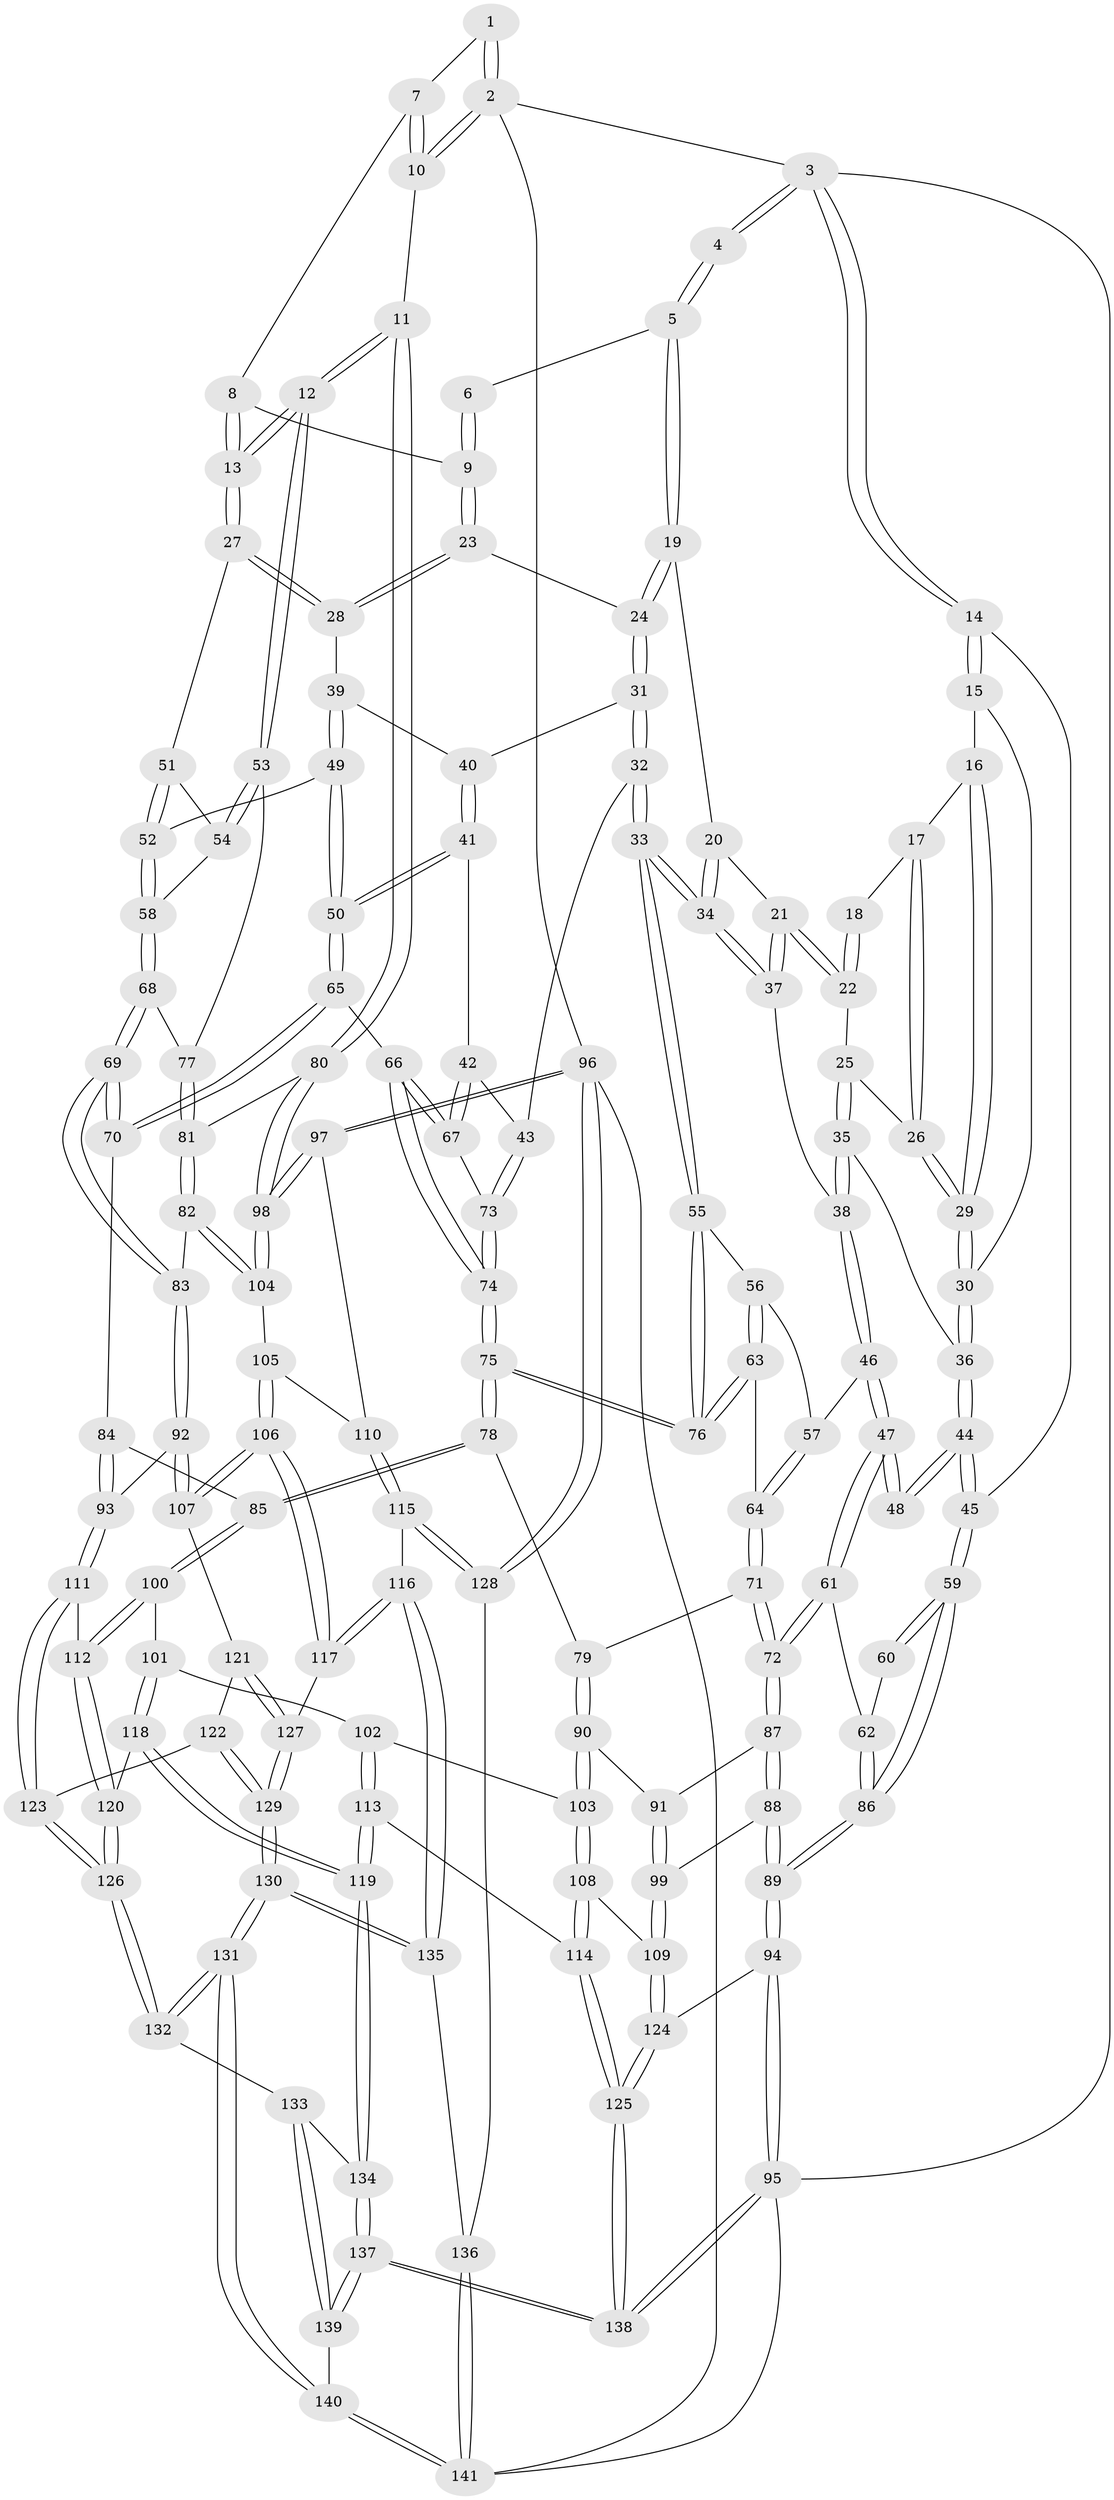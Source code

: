 // Generated by graph-tools (version 1.1) at 2025/51/03/09/25 03:51:01]
// undirected, 141 vertices, 349 edges
graph export_dot {
graph [start="1"]
  node [color=gray90,style=filled];
  1 [pos="+0.8280641477159667+0"];
  2 [pos="+1+0"];
  3 [pos="+0+0"];
  4 [pos="+0.248682922850659+0"];
  5 [pos="+0.4400965998955634+0"];
  6 [pos="+0.8027544519357949+0"];
  7 [pos="+0.8914372593658939+0.02597502966409999"];
  8 [pos="+0.8905783848394336+0.0365637722732609"];
  9 [pos="+0.77352471692655+0.050527661258595445"];
  10 [pos="+1+0.11590448784470588"];
  11 [pos="+1+0.2776401379308771"];
  12 [pos="+1+0.27342848056978136"];
  13 [pos="+0.9160215151168983+0.18837612485307034"];
  14 [pos="+0+0"];
  15 [pos="+0+0.03197190544586343"];
  16 [pos="+0.07052204373361469+0.11668821849263188"];
  17 [pos="+0.12994586962288718+0.09446216128332194"];
  18 [pos="+0.24487117669721728+0"];
  19 [pos="+0.4906297946766795+0.002062984715196469"];
  20 [pos="+0.40797511532588776+0.09332921624714545"];
  21 [pos="+0.31920574989536393+0.1799236656382762"];
  22 [pos="+0.2497527444279817+0.10547673085743552"];
  23 [pos="+0.7699603798406115+0.07626252318525507"];
  24 [pos="+0.5223655964669979+0.06313029700840116"];
  25 [pos="+0.20502410374029614+0.1593538896272303"];
  26 [pos="+0.13992246754156984+0.15460110600445823"];
  27 [pos="+0.8256591955645773+0.1666284580575347"];
  28 [pos="+0.8000073206643004+0.148936274730814"];
  29 [pos="+0.09583933258653303+0.19223207665545333"];
  30 [pos="+0.09035332290123742+0.20428774368914754"];
  31 [pos="+0.5262134121238307+0.0872093587455374"];
  32 [pos="+0.4191945823472299+0.28972600761046163"];
  33 [pos="+0.4047274909880103+0.2936102246113299"];
  34 [pos="+0.3673344537595864+0.25580875368410505"];
  35 [pos="+0.20850909839391246+0.22224500688793472"];
  36 [pos="+0.08876766361734399+0.2098625329699497"];
  37 [pos="+0.3258679086366494+0.21809888394884172"];
  38 [pos="+0.22202680938761957+0.2490582923055004"];
  39 [pos="+0.6601200845244672+0.2038473306341546"];
  40 [pos="+0.5991541385368264+0.17599616977394797"];
  41 [pos="+0.5555199132898858+0.30481535486223715"];
  42 [pos="+0.50295699650571+0.3144291740642137"];
  43 [pos="+0.45385805599864604+0.3056633649956249"];
  44 [pos="+0.07986463181686075+0.22334075433712447"];
  45 [pos="+0+0.31705175527007423"];
  46 [pos="+0.1994735715154348+0.315347599940679"];
  47 [pos="+0.19075331352100286+0.321248799380308"];
  48 [pos="+0.14354982942012393+0.30105038295828057"];
  49 [pos="+0.6779146767160266+0.31396093949462656"];
  50 [pos="+0.6192393154392719+0.3392130190646262"];
  51 [pos="+0.790501287752558+0.2313819994332629"];
  52 [pos="+0.6941818166146551+0.32111693863632057"];
  53 [pos="+0.971460312753519+0.32805065257135946"];
  54 [pos="+0.7871162491351607+0.3134850943312766"];
  55 [pos="+0.401708786735803+0.29787941199652157"];
  56 [pos="+0.25447626511116944+0.3234769827249835"];
  57 [pos="+0.22623427938105603+0.32222994841189145"];
  58 [pos="+0.7342696039528793+0.3621957226610886"];
  59 [pos="+0+0.3356739916876922"];
  60 [pos="+0.13170909425267496+0.3071950247890873"];
  61 [pos="+0.16309832340263472+0.4508111874160522"];
  62 [pos="+0+0.4230507413955311"];
  63 [pos="+0.3269895470761255+0.4125564605182338"];
  64 [pos="+0.3013649577638313+0.4251092056056532"];
  65 [pos="+0.5950223268999685+0.4564652240911471"];
  66 [pos="+0.5723841844146195+0.4575389767328684"];
  67 [pos="+0.5473987433013398+0.41941180357568647"];
  68 [pos="+0.757528699766969+0.41895187579833926"];
  69 [pos="+0.7367333302922938+0.4861352495242981"];
  70 [pos="+0.6292389210984841+0.47890615098875566"];
  71 [pos="+0.27517265783471023+0.44635487949630104"];
  72 [pos="+0.17958215355892548+0.4710305675451766"];
  73 [pos="+0.47911685891883243+0.38988319376249053"];
  74 [pos="+0.4747162449334275+0.5040694716587709"];
  75 [pos="+0.4438350757761009+0.5278850128113177"];
  76 [pos="+0.3693116010851274+0.3995920356939471"];
  77 [pos="+0.8862917276720723+0.3706064595359654"];
  78 [pos="+0.44176993758995664+0.5352167635769449"];
  79 [pos="+0.33471967831441923+0.53194541250612"];
  80 [pos="+1+0.347549983912343"];
  81 [pos="+0.8341359502897475+0.5204992695103674"];
  82 [pos="+0.7897257941505945+0.551814529610256"];
  83 [pos="+0.7731916096710074+0.5465775519052314"];
  84 [pos="+0.6083237177330768+0.5582114371134865"];
  85 [pos="+0.44793468682004556+0.5730712117487696"];
  86 [pos="+0+0.4208486364503626"];
  87 [pos="+0.18095195302012282+0.4892249316766643"];
  88 [pos="+0.03493049304553564+0.6312135166686432"];
  89 [pos="+0+0.6242930509160355"];
  90 [pos="+0.23812981502822203+0.5871103877240106"];
  91 [pos="+0.2166364288478009+0.5554914693750458"];
  92 [pos="+0.690007934527543+0.6518435026752203"];
  93 [pos="+0.6178226221500583+0.6369606556510328"];
  94 [pos="+0+0.6692560448992677"];
  95 [pos="+0+1"];
  96 [pos="+1+0.903629746160496"];
  97 [pos="+1+0.516777606027943"];
  98 [pos="+1+0.48658225424485335"];
  99 [pos="+0.06367672452080332+0.644225756259294"];
  100 [pos="+0.4488408508800115+0.6165098489703844"];
  101 [pos="+0.3816170210789745+0.6542828950652365"];
  102 [pos="+0.2739348126297903+0.6495165658652673"];
  103 [pos="+0.24243054186648202+0.6245799155909454"];
  104 [pos="+0.8240898584425801+0.5829354495146694"];
  105 [pos="+0.8376815942701119+0.6063939752196426"];
  106 [pos="+0.8201915026678592+0.7237116337212112"];
  107 [pos="+0.6948907272719804+0.6690163989821449"];
  108 [pos="+0.1454897618693543+0.6871788475388796"];
  109 [pos="+0.13894151756571252+0.6868908529700324"];
  110 [pos="+0.947412897853424+0.6587797202427834"];
  111 [pos="+0.5405289804143695+0.6685615102056567"];
  112 [pos="+0.5011531369766511+0.6675341346080731"];
  113 [pos="+0.27046831609659744+0.8174829430688"];
  114 [pos="+0.2328289450118017+0.8215485211453587"];
  115 [pos="+0.9164527708486954+0.7750282205397402"];
  116 [pos="+0.851378863293446+0.7881745772826637"];
  117 [pos="+0.84467336319156+0.7861213912073438"];
  118 [pos="+0.3556690653002525+0.7981234237138871"];
  119 [pos="+0.32298279454592954+0.8372979214288282"];
  120 [pos="+0.4870033329132579+0.7580300327251964"];
  121 [pos="+0.6881663520294211+0.7183121931998201"];
  122 [pos="+0.6556963883285558+0.7594280329212549"];
  123 [pos="+0.616599351500663+0.767317578660849"];
  124 [pos="+0.10142896948955846+0.7678716945026348"];
  125 [pos="+0.11403551853013642+0.9002659675883492"];
  126 [pos="+0.5416090885855577+0.87674013560816"];
  127 [pos="+0.787856112674338+0.807692608358113"];
  128 [pos="+1+0.8615641620755621"];
  129 [pos="+0.7166308867405973+0.876626748394539"];
  130 [pos="+0.6857590190091946+0.9472035296351327"];
  131 [pos="+0.6487151163441192+0.9978106888264108"];
  132 [pos="+0.5416311515682876+0.8787503280651104"];
  133 [pos="+0.43726058609985413+0.8976643387297452"];
  134 [pos="+0.3453353004486162+0.8772303216178112"];
  135 [pos="+0.8661661697978661+0.9076232070968887"];
  136 [pos="+0.8980373613758307+0.9469749603882252"];
  137 [pos="+0.24012341563379322+1"];
  138 [pos="+0+1"];
  139 [pos="+0.43068912805438425+1"];
  140 [pos="+0.6623924811322037+1"];
  141 [pos="+0.8145773860080856+1"];
  1 -- 2;
  1 -- 2;
  1 -- 7;
  2 -- 3;
  2 -- 10;
  2 -- 10;
  2 -- 96;
  3 -- 4;
  3 -- 4;
  3 -- 14;
  3 -- 14;
  3 -- 95;
  4 -- 5;
  4 -- 5;
  5 -- 6;
  5 -- 19;
  5 -- 19;
  6 -- 9;
  6 -- 9;
  7 -- 8;
  7 -- 10;
  7 -- 10;
  8 -- 9;
  8 -- 13;
  8 -- 13;
  9 -- 23;
  9 -- 23;
  10 -- 11;
  11 -- 12;
  11 -- 12;
  11 -- 80;
  11 -- 80;
  12 -- 13;
  12 -- 13;
  12 -- 53;
  12 -- 53;
  13 -- 27;
  13 -- 27;
  14 -- 15;
  14 -- 15;
  14 -- 45;
  15 -- 16;
  15 -- 30;
  16 -- 17;
  16 -- 29;
  16 -- 29;
  17 -- 18;
  17 -- 26;
  17 -- 26;
  18 -- 22;
  18 -- 22;
  19 -- 20;
  19 -- 24;
  19 -- 24;
  20 -- 21;
  20 -- 34;
  20 -- 34;
  21 -- 22;
  21 -- 22;
  21 -- 37;
  21 -- 37;
  22 -- 25;
  23 -- 24;
  23 -- 28;
  23 -- 28;
  24 -- 31;
  24 -- 31;
  25 -- 26;
  25 -- 35;
  25 -- 35;
  26 -- 29;
  26 -- 29;
  27 -- 28;
  27 -- 28;
  27 -- 51;
  28 -- 39;
  29 -- 30;
  29 -- 30;
  30 -- 36;
  30 -- 36;
  31 -- 32;
  31 -- 32;
  31 -- 40;
  32 -- 33;
  32 -- 33;
  32 -- 43;
  33 -- 34;
  33 -- 34;
  33 -- 55;
  33 -- 55;
  34 -- 37;
  34 -- 37;
  35 -- 36;
  35 -- 38;
  35 -- 38;
  36 -- 44;
  36 -- 44;
  37 -- 38;
  38 -- 46;
  38 -- 46;
  39 -- 40;
  39 -- 49;
  39 -- 49;
  40 -- 41;
  40 -- 41;
  41 -- 42;
  41 -- 50;
  41 -- 50;
  42 -- 43;
  42 -- 67;
  42 -- 67;
  43 -- 73;
  43 -- 73;
  44 -- 45;
  44 -- 45;
  44 -- 48;
  44 -- 48;
  45 -- 59;
  45 -- 59;
  46 -- 47;
  46 -- 47;
  46 -- 57;
  47 -- 48;
  47 -- 48;
  47 -- 61;
  47 -- 61;
  49 -- 50;
  49 -- 50;
  49 -- 52;
  50 -- 65;
  50 -- 65;
  51 -- 52;
  51 -- 52;
  51 -- 54;
  52 -- 58;
  52 -- 58;
  53 -- 54;
  53 -- 54;
  53 -- 77;
  54 -- 58;
  55 -- 56;
  55 -- 76;
  55 -- 76;
  56 -- 57;
  56 -- 63;
  56 -- 63;
  57 -- 64;
  57 -- 64;
  58 -- 68;
  58 -- 68;
  59 -- 60;
  59 -- 60;
  59 -- 86;
  59 -- 86;
  60 -- 62;
  61 -- 62;
  61 -- 72;
  61 -- 72;
  62 -- 86;
  62 -- 86;
  63 -- 64;
  63 -- 76;
  63 -- 76;
  64 -- 71;
  64 -- 71;
  65 -- 66;
  65 -- 70;
  65 -- 70;
  66 -- 67;
  66 -- 67;
  66 -- 74;
  66 -- 74;
  67 -- 73;
  68 -- 69;
  68 -- 69;
  68 -- 77;
  69 -- 70;
  69 -- 70;
  69 -- 83;
  69 -- 83;
  70 -- 84;
  71 -- 72;
  71 -- 72;
  71 -- 79;
  72 -- 87;
  72 -- 87;
  73 -- 74;
  73 -- 74;
  74 -- 75;
  74 -- 75;
  75 -- 76;
  75 -- 76;
  75 -- 78;
  75 -- 78;
  77 -- 81;
  77 -- 81;
  78 -- 79;
  78 -- 85;
  78 -- 85;
  79 -- 90;
  79 -- 90;
  80 -- 81;
  80 -- 98;
  80 -- 98;
  81 -- 82;
  81 -- 82;
  82 -- 83;
  82 -- 104;
  82 -- 104;
  83 -- 92;
  83 -- 92;
  84 -- 85;
  84 -- 93;
  84 -- 93;
  85 -- 100;
  85 -- 100;
  86 -- 89;
  86 -- 89;
  87 -- 88;
  87 -- 88;
  87 -- 91;
  88 -- 89;
  88 -- 89;
  88 -- 99;
  89 -- 94;
  89 -- 94;
  90 -- 91;
  90 -- 103;
  90 -- 103;
  91 -- 99;
  91 -- 99;
  92 -- 93;
  92 -- 107;
  92 -- 107;
  93 -- 111;
  93 -- 111;
  94 -- 95;
  94 -- 95;
  94 -- 124;
  95 -- 138;
  95 -- 138;
  95 -- 141;
  96 -- 97;
  96 -- 97;
  96 -- 128;
  96 -- 128;
  96 -- 141;
  97 -- 98;
  97 -- 98;
  97 -- 110;
  98 -- 104;
  98 -- 104;
  99 -- 109;
  99 -- 109;
  100 -- 101;
  100 -- 112;
  100 -- 112;
  101 -- 102;
  101 -- 118;
  101 -- 118;
  102 -- 103;
  102 -- 113;
  102 -- 113;
  103 -- 108;
  103 -- 108;
  104 -- 105;
  105 -- 106;
  105 -- 106;
  105 -- 110;
  106 -- 107;
  106 -- 107;
  106 -- 117;
  106 -- 117;
  107 -- 121;
  108 -- 109;
  108 -- 114;
  108 -- 114;
  109 -- 124;
  109 -- 124;
  110 -- 115;
  110 -- 115;
  111 -- 112;
  111 -- 123;
  111 -- 123;
  112 -- 120;
  112 -- 120;
  113 -- 114;
  113 -- 119;
  113 -- 119;
  114 -- 125;
  114 -- 125;
  115 -- 116;
  115 -- 128;
  115 -- 128;
  116 -- 117;
  116 -- 117;
  116 -- 135;
  116 -- 135;
  117 -- 127;
  118 -- 119;
  118 -- 119;
  118 -- 120;
  119 -- 134;
  119 -- 134;
  120 -- 126;
  120 -- 126;
  121 -- 122;
  121 -- 127;
  121 -- 127;
  122 -- 123;
  122 -- 129;
  122 -- 129;
  123 -- 126;
  123 -- 126;
  124 -- 125;
  124 -- 125;
  125 -- 138;
  125 -- 138;
  126 -- 132;
  126 -- 132;
  127 -- 129;
  127 -- 129;
  128 -- 136;
  129 -- 130;
  129 -- 130;
  130 -- 131;
  130 -- 131;
  130 -- 135;
  130 -- 135;
  131 -- 132;
  131 -- 132;
  131 -- 140;
  131 -- 140;
  132 -- 133;
  133 -- 134;
  133 -- 139;
  133 -- 139;
  134 -- 137;
  134 -- 137;
  135 -- 136;
  136 -- 141;
  136 -- 141;
  137 -- 138;
  137 -- 138;
  137 -- 139;
  137 -- 139;
  139 -- 140;
  140 -- 141;
  140 -- 141;
}
